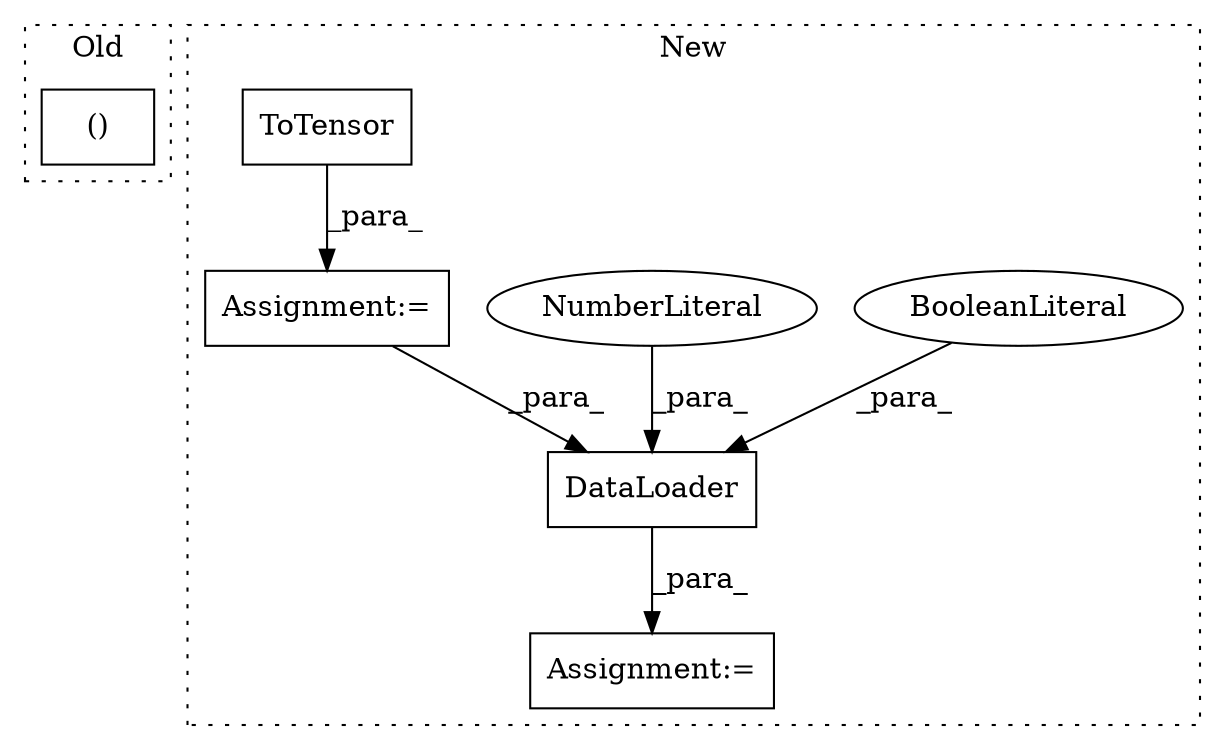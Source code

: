digraph G {
subgraph cluster0 {
1 [label="()" a="106" s="693" l="36" shape="box"];
label = "Old";
style="dotted";
}
subgraph cluster1 {
2 [label="DataLoader" a="32" s="3088,3154" l="11,1" shape="box"];
3 [label="Assignment:=" a="7" s="3087" l="1" shape="box"];
4 [label="BooleanLiteral" a="9" s="3150" l="4" shape="ellipse"];
5 [label="NumberLiteral" a="34" s="3147" l="2" shape="ellipse"];
6 [label="ToTensor" a="32" s="2872" l="10" shape="box"];
7 [label="Assignment:=" a="7" s="2831" l="1" shape="box"];
label = "New";
style="dotted";
}
2 -> 3 [label="_para_"];
4 -> 2 [label="_para_"];
5 -> 2 [label="_para_"];
6 -> 7 [label="_para_"];
7 -> 2 [label="_para_"];
}